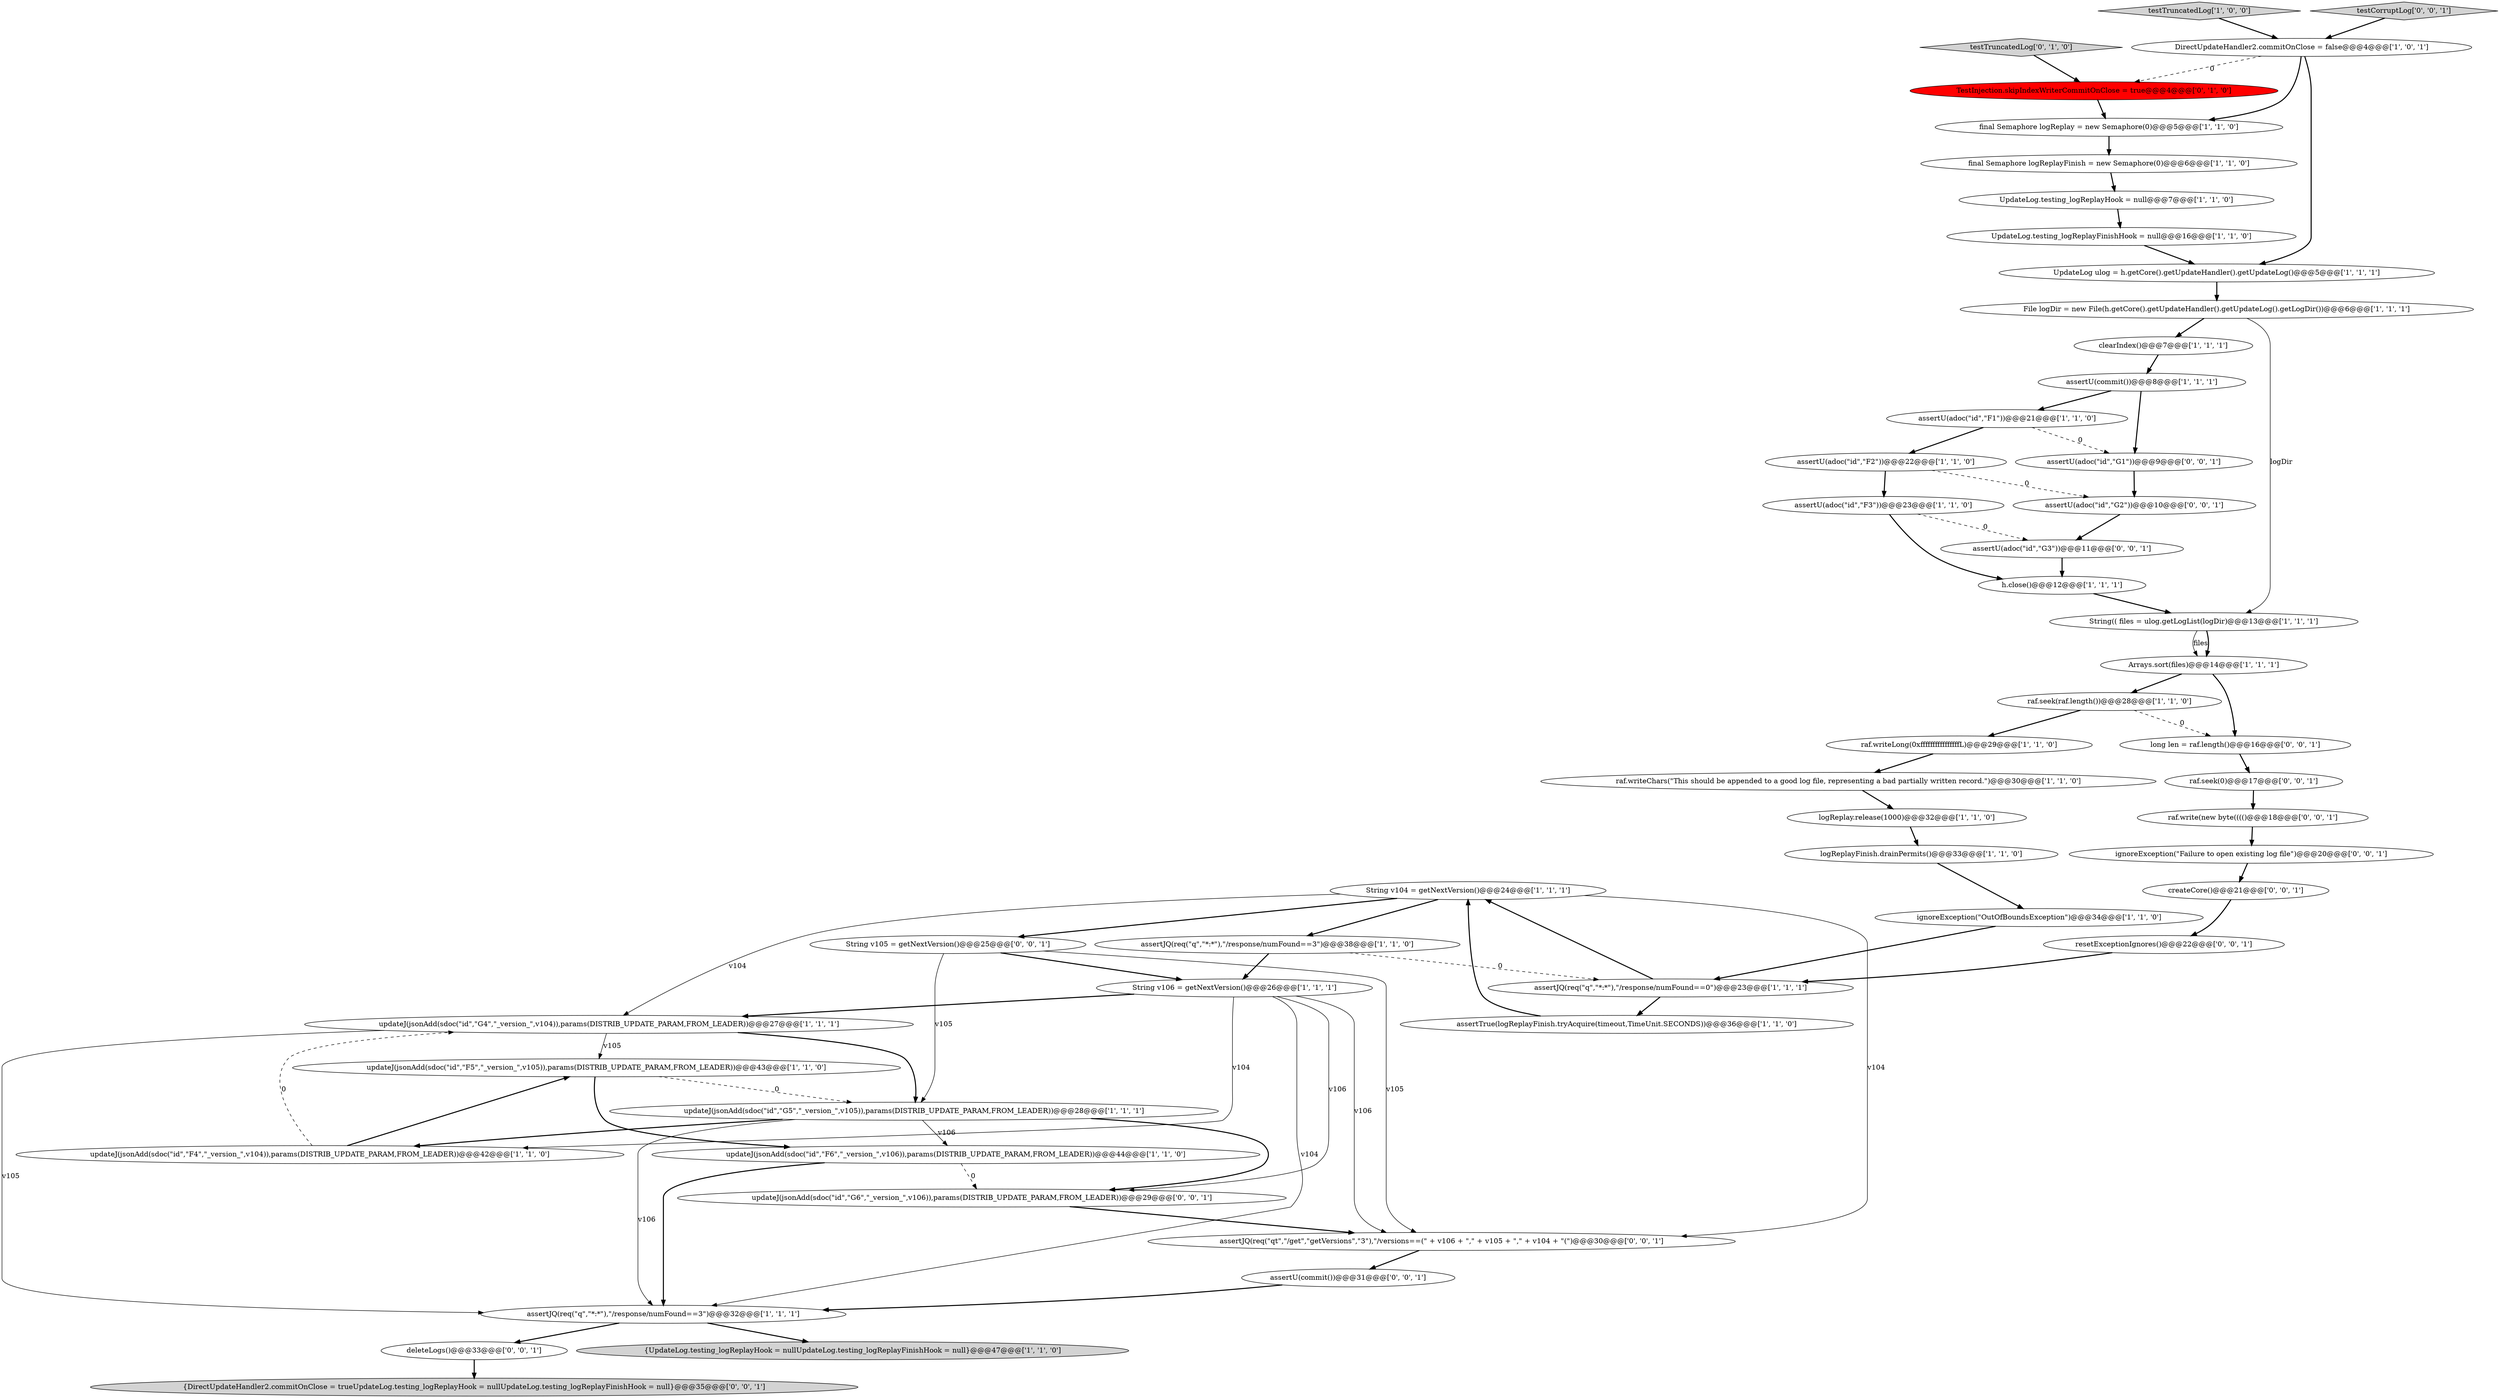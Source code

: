 digraph {
0 [style = filled, label = "String v104 = getNextVersion()@@@24@@@['1', '1', '1']", fillcolor = white, shape = ellipse image = "AAA0AAABBB1BBB"];
14 [style = filled, label = "updateJ(jsonAdd(sdoc(\"id\",\"G4\",\"_version_\",v104)),params(DISTRIB_UPDATE_PARAM,FROM_LEADER))@@@27@@@['1', '1', '1']", fillcolor = white, shape = ellipse image = "AAA0AAABBB1BBB"];
19 [style = filled, label = "final Semaphore logReplayFinish = new Semaphore(0)@@@6@@@['1', '1', '0']", fillcolor = white, shape = ellipse image = "AAA0AAABBB1BBB"];
48 [style = filled, label = "raf.seek(0)@@@17@@@['0', '0', '1']", fillcolor = white, shape = ellipse image = "AAA0AAABBB3BBB"];
12 [style = filled, label = "DirectUpdateHandler2.commitOnClose = false@@@4@@@['1', '0', '1']", fillcolor = white, shape = ellipse image = "AAA0AAABBB1BBB"];
16 [style = filled, label = "assertJQ(req(\"q\",\"*:*\"),\"/response/numFound==0\")@@@23@@@['1', '1', '1']", fillcolor = white, shape = ellipse image = "AAA0AAABBB1BBB"];
4 [style = filled, label = "assertU(adoc(\"id\",\"F1\"))@@@21@@@['1', '1', '0']", fillcolor = white, shape = ellipse image = "AAA0AAABBB1BBB"];
25 [style = filled, label = "assertU(commit())@@@8@@@['1', '1', '1']", fillcolor = white, shape = ellipse image = "AAA0AAABBB1BBB"];
36 [style = filled, label = "long len = raf.length()@@@16@@@['0', '0', '1']", fillcolor = white, shape = ellipse image = "AAA0AAABBB3BBB"];
22 [style = filled, label = "updateJ(jsonAdd(sdoc(\"id\",\"F4\",\"_version_\",v104)),params(DISTRIB_UPDATE_PARAM,FROM_LEADER))@@@42@@@['1', '1', '0']", fillcolor = white, shape = ellipse image = "AAA0AAABBB1BBB"];
1 [style = filled, label = "UpdateLog ulog = h.getCore().getUpdateHandler().getUpdateLog()@@@5@@@['1', '1', '1']", fillcolor = white, shape = ellipse image = "AAA0AAABBB1BBB"];
17 [style = filled, label = "assertU(adoc(\"id\",\"F3\"))@@@23@@@['1', '1', '0']", fillcolor = white, shape = ellipse image = "AAA0AAABBB1BBB"];
30 [style = filled, label = "updateJ(jsonAdd(sdoc(\"id\",\"F5\",\"_version_\",v105)),params(DISTRIB_UPDATE_PARAM,FROM_LEADER))@@@43@@@['1', '1', '0']", fillcolor = white, shape = ellipse image = "AAA0AAABBB1BBB"];
43 [style = filled, label = "assertU(commit())@@@31@@@['0', '0', '1']", fillcolor = white, shape = ellipse image = "AAA0AAABBB3BBB"];
38 [style = filled, label = "raf.write(new byte(((()@@@18@@@['0', '0', '1']", fillcolor = white, shape = ellipse image = "AAA0AAABBB3BBB"];
44 [style = filled, label = "updateJ(jsonAdd(sdoc(\"id\",\"G6\",\"_version_\",v106)),params(DISTRIB_UPDATE_PARAM,FROM_LEADER))@@@29@@@['0', '0', '1']", fillcolor = white, shape = ellipse image = "AAA0AAABBB3BBB"];
34 [style = filled, label = "testTruncatedLog['0', '1', '0']", fillcolor = lightgray, shape = diamond image = "AAA0AAABBB2BBB"];
8 [style = filled, label = "assertU(adoc(\"id\",\"F2\"))@@@22@@@['1', '1', '0']", fillcolor = white, shape = ellipse image = "AAA0AAABBB1BBB"];
40 [style = filled, label = "assertU(adoc(\"id\",\"G1\"))@@@9@@@['0', '0', '1']", fillcolor = white, shape = ellipse image = "AAA0AAABBB3BBB"];
3 [style = filled, label = "UpdateLog.testing_logReplayHook = null@@@7@@@['1', '1', '0']", fillcolor = white, shape = ellipse image = "AAA0AAABBB1BBB"];
50 [style = filled, label = "String v105 = getNextVersion()@@@25@@@['0', '0', '1']", fillcolor = white, shape = ellipse image = "AAA0AAABBB3BBB"];
11 [style = filled, label = "raf.writeLong(0xffffffffffffffffL)@@@29@@@['1', '1', '0']", fillcolor = white, shape = ellipse image = "AAA0AAABBB1BBB"];
26 [style = filled, label = "UpdateLog.testing_logReplayFinishHook = null@@@16@@@['1', '1', '0']", fillcolor = white, shape = ellipse image = "AAA0AAABBB1BBB"];
10 [style = filled, label = "String(( files = ulog.getLogList(logDir)@@@13@@@['1', '1', '1']", fillcolor = white, shape = ellipse image = "AAA0AAABBB1BBB"];
2 [style = filled, label = "h.close()@@@12@@@['1', '1', '1']", fillcolor = white, shape = ellipse image = "AAA0AAABBB1BBB"];
23 [style = filled, label = "testTruncatedLog['1', '0', '0']", fillcolor = lightgray, shape = diamond image = "AAA0AAABBB1BBB"];
24 [style = filled, label = "final Semaphore logReplay = new Semaphore(0)@@@5@@@['1', '1', '0']", fillcolor = white, shape = ellipse image = "AAA0AAABBB1BBB"];
27 [style = filled, label = "Arrays.sort(files)@@@14@@@['1', '1', '1']", fillcolor = white, shape = ellipse image = "AAA0AAABBB1BBB"];
49 [style = filled, label = "createCore()@@@21@@@['0', '0', '1']", fillcolor = white, shape = ellipse image = "AAA0AAABBB3BBB"];
42 [style = filled, label = "assertJQ(req(\"qt\",\"/get\",\"getVersions\",\"3\"),\"/versions==(\" + v106 + \",\" + v105 + \",\" + v104 + \"(\")@@@30@@@['0', '0', '1']", fillcolor = white, shape = ellipse image = "AAA0AAABBB3BBB"];
32 [style = filled, label = "logReplay.release(1000)@@@32@@@['1', '1', '0']", fillcolor = white, shape = ellipse image = "AAA0AAABBB1BBB"];
47 [style = filled, label = "testCorruptLog['0', '0', '1']", fillcolor = lightgray, shape = diamond image = "AAA0AAABBB3BBB"];
51 [style = filled, label = "ignoreException(\"Failure to open existing log file\")@@@20@@@['0', '0', '1']", fillcolor = white, shape = ellipse image = "AAA0AAABBB3BBB"];
31 [style = filled, label = "String v106 = getNextVersion()@@@26@@@['1', '1', '1']", fillcolor = white, shape = ellipse image = "AAA0AAABBB1BBB"];
18 [style = filled, label = "raf.seek(raf.length())@@@28@@@['1', '1', '0']", fillcolor = white, shape = ellipse image = "AAA0AAABBB1BBB"];
29 [style = filled, label = "updateJ(jsonAdd(sdoc(\"id\",\"G5\",\"_version_\",v105)),params(DISTRIB_UPDATE_PARAM,FROM_LEADER))@@@28@@@['1', '1', '1']", fillcolor = white, shape = ellipse image = "AAA0AAABBB1BBB"];
9 [style = filled, label = "assertJQ(req(\"q\",\"*:*\"),\"/response/numFound==3\")@@@32@@@['1', '1', '1']", fillcolor = white, shape = ellipse image = "AAA0AAABBB1BBB"];
15 [style = filled, label = "logReplayFinish.drainPermits()@@@33@@@['1', '1', '0']", fillcolor = white, shape = ellipse image = "AAA0AAABBB1BBB"];
5 [style = filled, label = "assertJQ(req(\"q\",\"*:*\"),\"/response/numFound==3\")@@@38@@@['1', '1', '0']", fillcolor = white, shape = ellipse image = "AAA0AAABBB1BBB"];
21 [style = filled, label = "ignoreException(\"OutOfBoundsException\")@@@34@@@['1', '1', '0']", fillcolor = white, shape = ellipse image = "AAA0AAABBB1BBB"];
46 [style = filled, label = "assertU(adoc(\"id\",\"G2\"))@@@10@@@['0', '0', '1']", fillcolor = white, shape = ellipse image = "AAA0AAABBB3BBB"];
13 [style = filled, label = "File logDir = new File(h.getCore().getUpdateHandler().getUpdateLog().getLogDir())@@@6@@@['1', '1', '1']", fillcolor = white, shape = ellipse image = "AAA0AAABBB1BBB"];
39 [style = filled, label = "deleteLogs()@@@33@@@['0', '0', '1']", fillcolor = white, shape = ellipse image = "AAA0AAABBB3BBB"];
41 [style = filled, label = "assertU(adoc(\"id\",\"G3\"))@@@11@@@['0', '0', '1']", fillcolor = white, shape = ellipse image = "AAA0AAABBB3BBB"];
6 [style = filled, label = "clearIndex()@@@7@@@['1', '1', '1']", fillcolor = white, shape = ellipse image = "AAA0AAABBB1BBB"];
45 [style = filled, label = "resetExceptionIgnores()@@@22@@@['0', '0', '1']", fillcolor = white, shape = ellipse image = "AAA0AAABBB3BBB"];
35 [style = filled, label = "TestInjection.skipIndexWriterCommitOnClose = true@@@4@@@['0', '1', '0']", fillcolor = red, shape = ellipse image = "AAA1AAABBB2BBB"];
37 [style = filled, label = "{DirectUpdateHandler2.commitOnClose = trueUpdateLog.testing_logReplayHook = nullUpdateLog.testing_logReplayFinishHook = null}@@@35@@@['0', '0', '1']", fillcolor = lightgray, shape = ellipse image = "AAA0AAABBB3BBB"];
20 [style = filled, label = "updateJ(jsonAdd(sdoc(\"id\",\"F6\",\"_version_\",v106)),params(DISTRIB_UPDATE_PARAM,FROM_LEADER))@@@44@@@['1', '1', '0']", fillcolor = white, shape = ellipse image = "AAA0AAABBB1BBB"];
7 [style = filled, label = "{UpdateLog.testing_logReplayHook = nullUpdateLog.testing_logReplayFinishHook = null}@@@47@@@['1', '1', '0']", fillcolor = lightgray, shape = ellipse image = "AAA0AAABBB1BBB"];
28 [style = filled, label = "assertTrue(logReplayFinish.tryAcquire(timeout,TimeUnit.SECONDS))@@@36@@@['1', '1', '0']", fillcolor = white, shape = ellipse image = "AAA0AAABBB1BBB"];
33 [style = filled, label = "raf.writeChars(\"This should be appended to a good log file, representing a bad partially written record.\")@@@30@@@['1', '1', '0']", fillcolor = white, shape = ellipse image = "AAA0AAABBB1BBB"];
31->14 [style = bold, label=""];
39->37 [style = bold, label=""];
49->45 [style = bold, label=""];
27->18 [style = bold, label=""];
44->42 [style = bold, label=""];
10->27 [style = solid, label="files"];
16->0 [style = bold, label=""];
27->36 [style = bold, label=""];
9->39 [style = bold, label=""];
24->19 [style = bold, label=""];
42->43 [style = bold, label=""];
50->42 [style = solid, label="v105"];
12->35 [style = dashed, label="0"];
20->9 [style = bold, label=""];
15->21 [style = bold, label=""];
10->27 [style = bold, label=""];
30->20 [style = bold, label=""];
38->51 [style = bold, label=""];
47->12 [style = bold, label=""];
31->22 [style = solid, label="v104"];
26->1 [style = bold, label=""];
18->11 [style = bold, label=""];
14->9 [style = solid, label="v105"];
3->26 [style = bold, label=""];
25->4 [style = bold, label=""];
45->16 [style = bold, label=""];
0->42 [style = solid, label="v104"];
51->49 [style = bold, label=""];
31->9 [style = solid, label="v104"];
12->24 [style = bold, label=""];
13->10 [style = solid, label="logDir"];
9->7 [style = bold, label=""];
2->10 [style = bold, label=""];
12->1 [style = bold, label=""];
41->2 [style = bold, label=""];
43->9 [style = bold, label=""];
1->13 [style = bold, label=""];
31->44 [style = solid, label="v106"];
22->30 [style = bold, label=""];
46->41 [style = bold, label=""];
0->50 [style = bold, label=""];
22->14 [style = dashed, label="0"];
35->24 [style = bold, label=""];
14->30 [style = solid, label="v105"];
40->46 [style = bold, label=""];
17->41 [style = dashed, label="0"];
5->16 [style = dashed, label="0"];
8->17 [style = bold, label=""];
28->0 [style = bold, label=""];
20->44 [style = dashed, label="0"];
48->38 [style = bold, label=""];
16->28 [style = bold, label=""];
17->2 [style = bold, label=""];
5->31 [style = bold, label=""];
50->31 [style = bold, label=""];
18->36 [style = dashed, label="0"];
36->48 [style = bold, label=""];
32->15 [style = bold, label=""];
14->29 [style = bold, label=""];
11->33 [style = bold, label=""];
21->16 [style = bold, label=""];
29->44 [style = bold, label=""];
4->8 [style = bold, label=""];
33->32 [style = bold, label=""];
0->14 [style = solid, label="v104"];
23->12 [style = bold, label=""];
50->29 [style = solid, label="v105"];
8->46 [style = dashed, label="0"];
34->35 [style = bold, label=""];
29->22 [style = bold, label=""];
13->6 [style = bold, label=""];
4->40 [style = dashed, label="0"];
30->29 [style = dashed, label="0"];
29->20 [style = solid, label="v106"];
19->3 [style = bold, label=""];
25->40 [style = bold, label=""];
29->9 [style = solid, label="v106"];
6->25 [style = bold, label=""];
0->5 [style = bold, label=""];
31->42 [style = solid, label="v106"];
}
